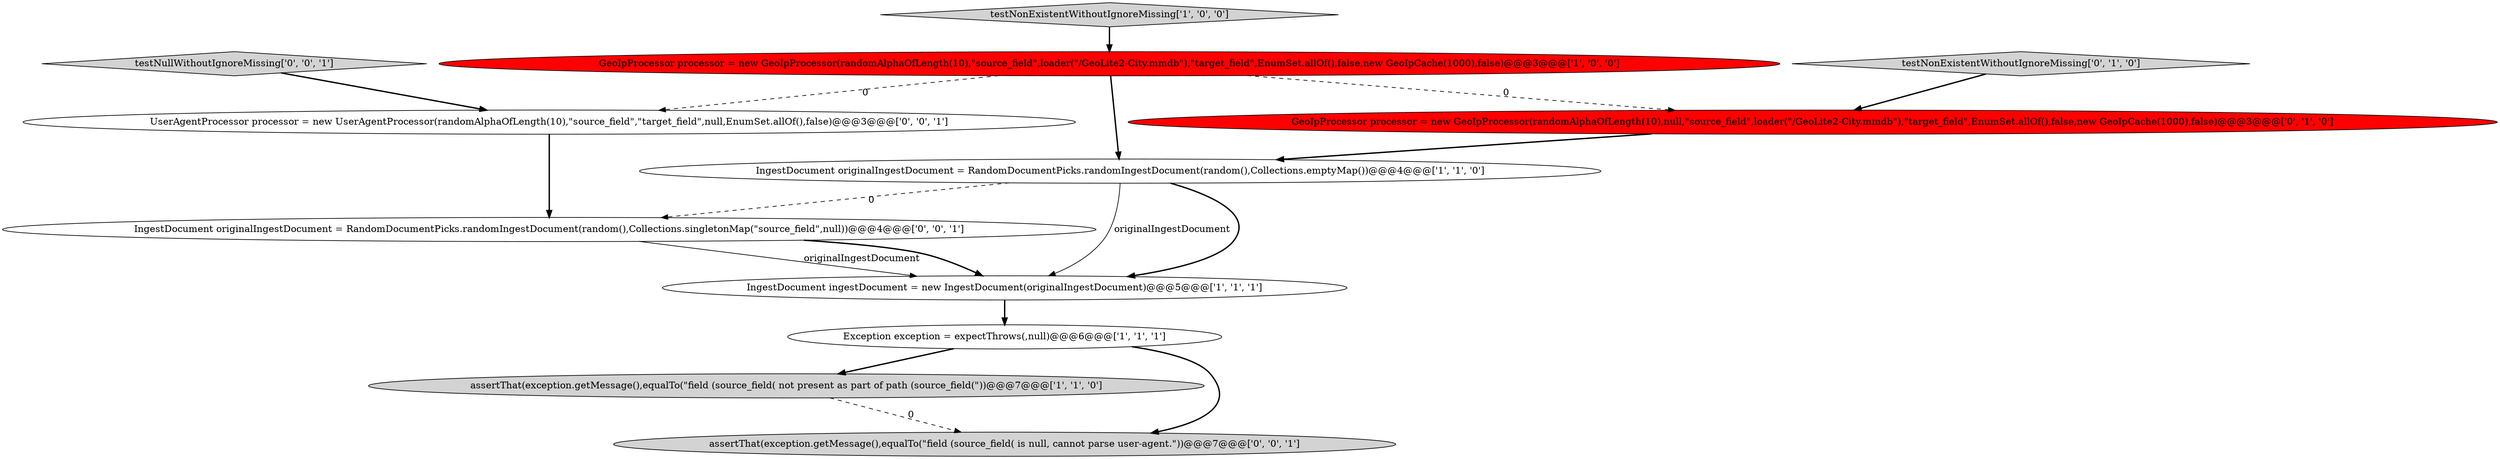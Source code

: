 digraph {
9 [style = filled, label = "testNullWithoutIgnoreMissing['0', '0', '1']", fillcolor = lightgray, shape = diamond image = "AAA0AAABBB3BBB"];
3 [style = filled, label = "IngestDocument ingestDocument = new IngestDocument(originalIngestDocument)@@@5@@@['1', '1', '1']", fillcolor = white, shape = ellipse image = "AAA0AAABBB1BBB"];
0 [style = filled, label = "assertThat(exception.getMessage(),equalTo(\"field (source_field( not present as part of path (source_field(\"))@@@7@@@['1', '1', '0']", fillcolor = lightgray, shape = ellipse image = "AAA0AAABBB1BBB"];
5 [style = filled, label = "testNonExistentWithoutIgnoreMissing['1', '0', '0']", fillcolor = lightgray, shape = diamond image = "AAA0AAABBB1BBB"];
1 [style = filled, label = "GeoIpProcessor processor = new GeoIpProcessor(randomAlphaOfLength(10),\"source_field\",loader(\"/GeoLite2-City.mmdb\"),\"target_field\",EnumSet.allOf(),false,new GeoIpCache(1000),false)@@@3@@@['1', '0', '0']", fillcolor = red, shape = ellipse image = "AAA1AAABBB1BBB"];
4 [style = filled, label = "Exception exception = expectThrows(,null)@@@6@@@['1', '1', '1']", fillcolor = white, shape = ellipse image = "AAA0AAABBB1BBB"];
6 [style = filled, label = "testNonExistentWithoutIgnoreMissing['0', '1', '0']", fillcolor = lightgray, shape = diamond image = "AAA0AAABBB2BBB"];
10 [style = filled, label = "assertThat(exception.getMessage(),equalTo(\"field (source_field( is null, cannot parse user-agent.\"))@@@7@@@['0', '0', '1']", fillcolor = lightgray, shape = ellipse image = "AAA0AAABBB3BBB"];
8 [style = filled, label = "IngestDocument originalIngestDocument = RandomDocumentPicks.randomIngestDocument(random(),Collections.singletonMap(\"source_field\",null))@@@4@@@['0', '0', '1']", fillcolor = white, shape = ellipse image = "AAA0AAABBB3BBB"];
7 [style = filled, label = "GeoIpProcessor processor = new GeoIpProcessor(randomAlphaOfLength(10),null,\"source_field\",loader(\"/GeoLite2-City.mmdb\"),\"target_field\",EnumSet.allOf(),false,new GeoIpCache(1000),false)@@@3@@@['0', '1', '0']", fillcolor = red, shape = ellipse image = "AAA1AAABBB2BBB"];
11 [style = filled, label = "UserAgentProcessor processor = new UserAgentProcessor(randomAlphaOfLength(10),\"source_field\",\"target_field\",null,EnumSet.allOf(),false)@@@3@@@['0', '0', '1']", fillcolor = white, shape = ellipse image = "AAA0AAABBB3BBB"];
2 [style = filled, label = "IngestDocument originalIngestDocument = RandomDocumentPicks.randomIngestDocument(random(),Collections.emptyMap())@@@4@@@['1', '1', '0']", fillcolor = white, shape = ellipse image = "AAA0AAABBB1BBB"];
4->10 [style = bold, label=""];
11->8 [style = bold, label=""];
5->1 [style = bold, label=""];
1->2 [style = bold, label=""];
2->3 [style = solid, label="originalIngestDocument"];
9->11 [style = bold, label=""];
6->7 [style = bold, label=""];
8->3 [style = solid, label="originalIngestDocument"];
1->7 [style = dashed, label="0"];
2->8 [style = dashed, label="0"];
3->4 [style = bold, label=""];
7->2 [style = bold, label=""];
1->11 [style = dashed, label="0"];
0->10 [style = dashed, label="0"];
2->3 [style = bold, label=""];
4->0 [style = bold, label=""];
8->3 [style = bold, label=""];
}
